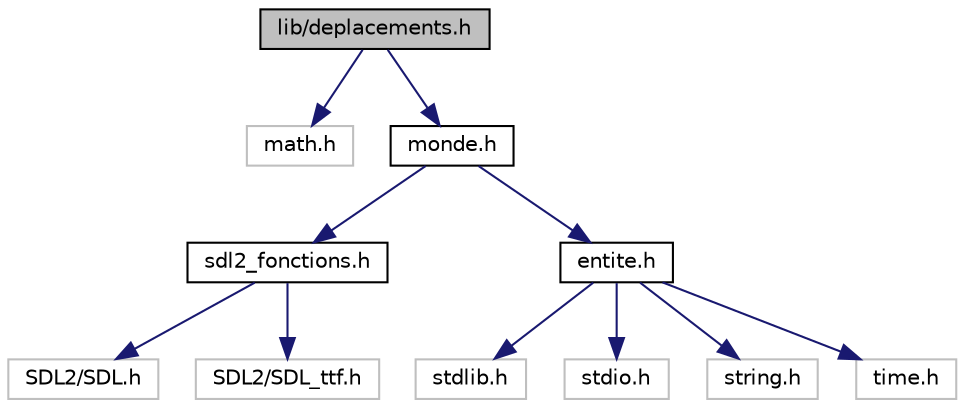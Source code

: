 digraph "lib/deplacements.h"
{
 // LATEX_PDF_SIZE
  edge [fontname="Helvetica",fontsize="10",labelfontname="Helvetica",labelfontsize="10"];
  node [fontname="Helvetica",fontsize="10",shape=record];
  Node1 [label="lib/deplacements.h",height=0.2,width=0.4,color="black", fillcolor="grey75", style="filled", fontcolor="black",tooltip="header des déplacements"];
  Node1 -> Node2 [color="midnightblue",fontsize="10",style="solid"];
  Node2 [label="math.h",height=0.2,width=0.4,color="grey75", fillcolor="white", style="filled",tooltip=" "];
  Node1 -> Node3 [color="midnightblue",fontsize="10",style="solid"];
  Node3 [label="monde.h",height=0.2,width=0.4,color="black", fillcolor="white", style="filled",URL="$monde_8h.html",tooltip="header du monde"];
  Node3 -> Node4 [color="midnightblue",fontsize="10",style="solid"];
  Node4 [label="sdl2_fonctions.h",height=0.2,width=0.4,color="black", fillcolor="white", style="filled",URL="$sdl2__fonctions_8h.html",tooltip="header des fonctions de gestion de la sdl2"];
  Node4 -> Node5 [color="midnightblue",fontsize="10",style="solid"];
  Node5 [label="SDL2/SDL.h",height=0.2,width=0.4,color="grey75", fillcolor="white", style="filled",tooltip=" "];
  Node4 -> Node6 [color="midnightblue",fontsize="10",style="solid"];
  Node6 [label="SDL2/SDL_ttf.h",height=0.2,width=0.4,color="grey75", fillcolor="white", style="filled",tooltip=" "];
  Node3 -> Node7 [color="midnightblue",fontsize="10",style="solid"];
  Node7 [label="entite.h",height=0.2,width=0.4,color="black", fillcolor="white", style="filled",URL="$entite_8h.html",tooltip="header des entités"];
  Node7 -> Node8 [color="midnightblue",fontsize="10",style="solid"];
  Node8 [label="stdlib.h",height=0.2,width=0.4,color="grey75", fillcolor="white", style="filled",tooltip=" "];
  Node7 -> Node9 [color="midnightblue",fontsize="10",style="solid"];
  Node9 [label="stdio.h",height=0.2,width=0.4,color="grey75", fillcolor="white", style="filled",tooltip=" "];
  Node7 -> Node10 [color="midnightblue",fontsize="10",style="solid"];
  Node10 [label="string.h",height=0.2,width=0.4,color="grey75", fillcolor="white", style="filled",tooltip=" "];
  Node7 -> Node11 [color="midnightblue",fontsize="10",style="solid"];
  Node11 [label="time.h",height=0.2,width=0.4,color="grey75", fillcolor="white", style="filled",tooltip=" "];
}
